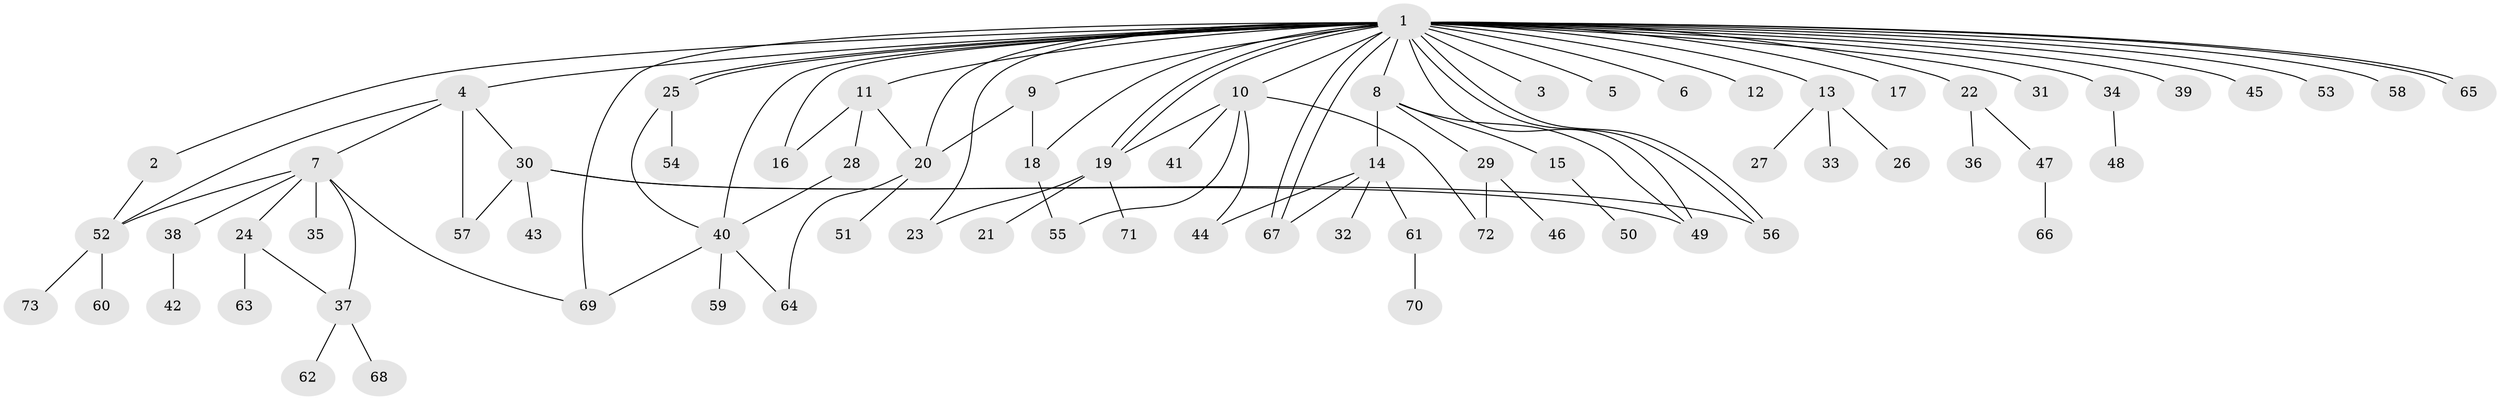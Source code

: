 // coarse degree distribution, {1: 0.6363636363636364, 18: 0.045454545454545456, 3: 0.09090909090909091, 4: 0.13636363636363635, 6: 0.045454545454545456, 2: 0.045454545454545456}
// Generated by graph-tools (version 1.1) at 2025/36/03/04/25 23:36:55]
// undirected, 73 vertices, 99 edges
graph export_dot {
  node [color=gray90,style=filled];
  1;
  2;
  3;
  4;
  5;
  6;
  7;
  8;
  9;
  10;
  11;
  12;
  13;
  14;
  15;
  16;
  17;
  18;
  19;
  20;
  21;
  22;
  23;
  24;
  25;
  26;
  27;
  28;
  29;
  30;
  31;
  32;
  33;
  34;
  35;
  36;
  37;
  38;
  39;
  40;
  41;
  42;
  43;
  44;
  45;
  46;
  47;
  48;
  49;
  50;
  51;
  52;
  53;
  54;
  55;
  56;
  57;
  58;
  59;
  60;
  61;
  62;
  63;
  64;
  65;
  66;
  67;
  68;
  69;
  70;
  71;
  72;
  73;
  1 -- 2;
  1 -- 3;
  1 -- 4;
  1 -- 5;
  1 -- 6;
  1 -- 8;
  1 -- 9;
  1 -- 10;
  1 -- 11;
  1 -- 12;
  1 -- 13;
  1 -- 16;
  1 -- 17;
  1 -- 18;
  1 -- 19;
  1 -- 19;
  1 -- 20;
  1 -- 22;
  1 -- 23;
  1 -- 25;
  1 -- 25;
  1 -- 31;
  1 -- 34;
  1 -- 39;
  1 -- 40;
  1 -- 45;
  1 -- 49;
  1 -- 53;
  1 -- 56;
  1 -- 56;
  1 -- 58;
  1 -- 65;
  1 -- 65;
  1 -- 67;
  1 -- 67;
  1 -- 69;
  2 -- 52;
  4 -- 7;
  4 -- 30;
  4 -- 52;
  4 -- 57;
  7 -- 24;
  7 -- 35;
  7 -- 37;
  7 -- 38;
  7 -- 52;
  7 -- 69;
  8 -- 14;
  8 -- 15;
  8 -- 29;
  8 -- 49;
  9 -- 18;
  9 -- 20;
  10 -- 19;
  10 -- 41;
  10 -- 44;
  10 -- 55;
  10 -- 72;
  11 -- 16;
  11 -- 20;
  11 -- 28;
  13 -- 26;
  13 -- 27;
  13 -- 33;
  14 -- 32;
  14 -- 44;
  14 -- 61;
  14 -- 67;
  15 -- 50;
  18 -- 55;
  19 -- 21;
  19 -- 23;
  19 -- 71;
  20 -- 51;
  20 -- 64;
  22 -- 36;
  22 -- 47;
  24 -- 37;
  24 -- 63;
  25 -- 40;
  25 -- 54;
  28 -- 40;
  29 -- 46;
  29 -- 72;
  30 -- 43;
  30 -- 49;
  30 -- 56;
  30 -- 57;
  34 -- 48;
  37 -- 62;
  37 -- 68;
  38 -- 42;
  40 -- 59;
  40 -- 64;
  40 -- 69;
  47 -- 66;
  52 -- 60;
  52 -- 73;
  61 -- 70;
}
